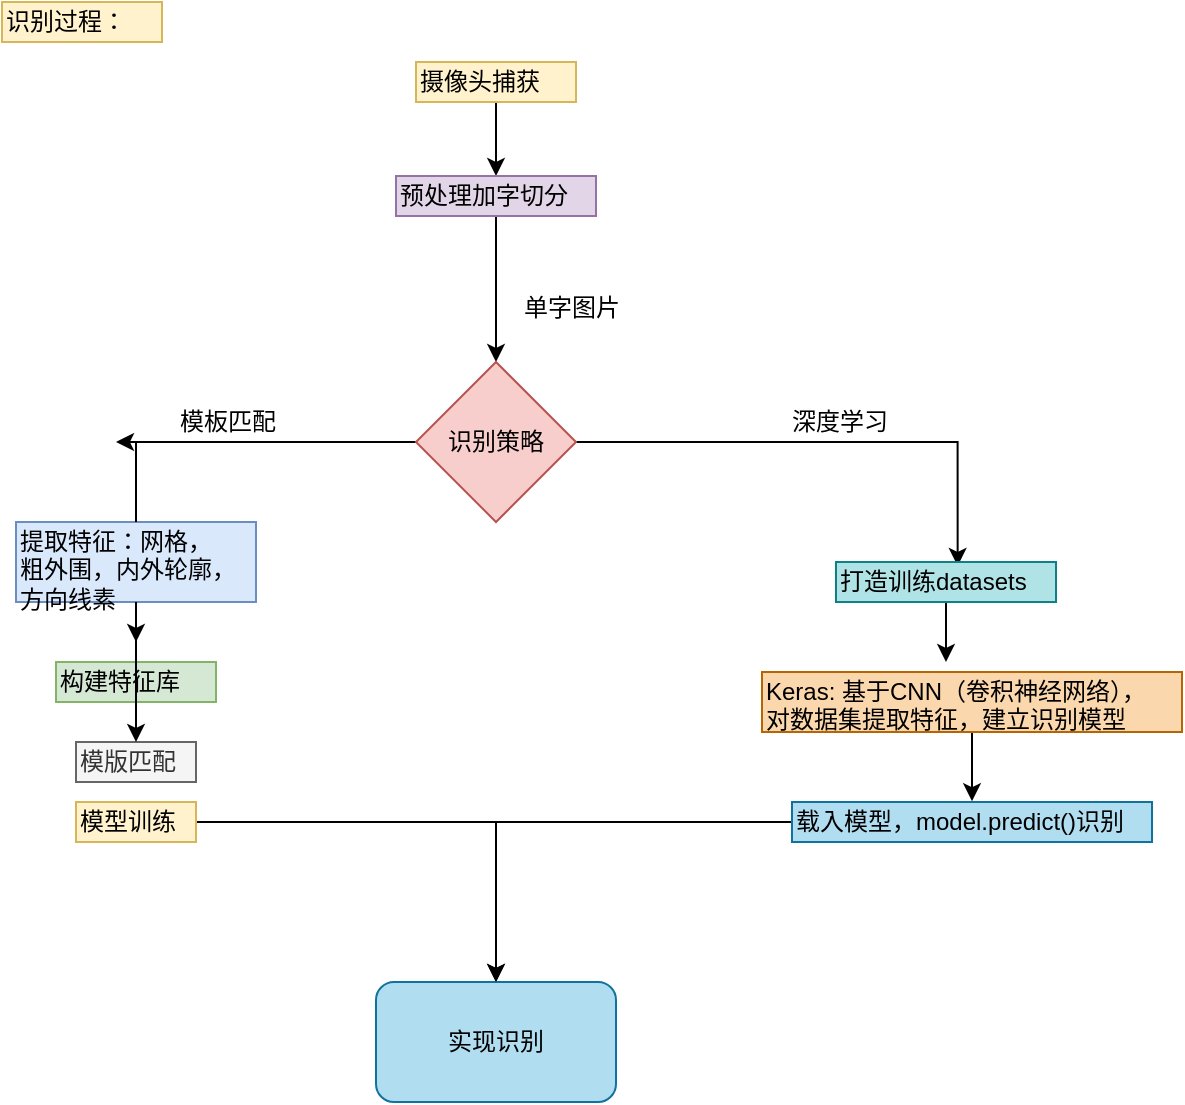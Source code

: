 <mxfile version="10.6.0" type="github"><diagram id="o5NvqqxkmCgT-6YUh0AN" name="Page-1"><mxGraphModel dx="1188" dy="600" grid="1" gridSize="10" guides="1" tooltips="1" connect="1" arrows="1" fold="1" page="1" pageScale="1" pageWidth="827" pageHeight="1169" math="0" shadow="0"><root><mxCell id="0"/><mxCell id="1" parent="0"/><mxCell id="HjL1s92OTvhIIn_Y1z9w-1" value="识别过程：" style="text;html=1;resizable=0;points=[];autosize=1;align=left;verticalAlign=top;spacingTop=-4;fillColor=#fff2cc;strokeColor=#d6b656;" vertex="1" parent="1"><mxGeometry x="33" y="20" width="80" height="20" as="geometry"/></mxCell><mxCell id="HjL1s92OTvhIIn_Y1z9w-4" style="edgeStyle=orthogonalEdgeStyle;rounded=0;orthogonalLoop=1;jettySize=auto;html=1;" edge="1" parent="1" source="HjL1s92OTvhIIn_Y1z9w-2" target="HjL1s92OTvhIIn_Y1z9w-3"><mxGeometry relative="1" as="geometry"/></mxCell><mxCell id="HjL1s92OTvhIIn_Y1z9w-2" value="摄像头捕获" style="text;html=1;resizable=0;points=[];autosize=1;align=left;verticalAlign=top;spacingTop=-4;fillColor=#fff2cc;strokeColor=#d6b656;" vertex="1" parent="1"><mxGeometry x="240" y="50" width="80" height="20" as="geometry"/></mxCell><mxCell id="HjL1s92OTvhIIn_Y1z9w-6" style="edgeStyle=orthogonalEdgeStyle;rounded=0;orthogonalLoop=1;jettySize=auto;html=1;entryX=0.5;entryY=0;entryDx=0;entryDy=0;" edge="1" parent="1" source="HjL1s92OTvhIIn_Y1z9w-3" target="HjL1s92OTvhIIn_Y1z9w-5"><mxGeometry relative="1" as="geometry"/></mxCell><mxCell id="HjL1s92OTvhIIn_Y1z9w-3" value="预处理加字切分" style="text;html=1;resizable=0;points=[];autosize=1;align=left;verticalAlign=top;spacingTop=-4;fillColor=#e1d5e7;strokeColor=#9673a6;" vertex="1" parent="1"><mxGeometry x="230" y="107" width="100" height="20" as="geometry"/></mxCell><mxCell id="HjL1s92OTvhIIn_Y1z9w-7" style="edgeStyle=orthogonalEdgeStyle;rounded=0;orthogonalLoop=1;jettySize=auto;html=1;" edge="1" parent="1" source="HjL1s92OTvhIIn_Y1z9w-8"><mxGeometry relative="1" as="geometry"><mxPoint x="100" y="340" as="targetPoint"/></mxGeometry></mxCell><mxCell id="HjL1s92OTvhIIn_Y1z9w-31" style="edgeStyle=orthogonalEdgeStyle;rounded=0;orthogonalLoop=1;jettySize=auto;html=1;entryX=0.553;entryY=0.1;entryDx=0;entryDy=0;entryPerimeter=0;" edge="1" parent="1" source="HjL1s92OTvhIIn_Y1z9w-5" target="HjL1s92OTvhIIn_Y1z9w-27"><mxGeometry relative="1" as="geometry"/></mxCell><mxCell id="HjL1s92OTvhIIn_Y1z9w-33" style="edgeStyle=orthogonalEdgeStyle;rounded=0;orthogonalLoop=1;jettySize=auto;html=1;" edge="1" parent="1" source="HjL1s92OTvhIIn_Y1z9w-5"><mxGeometry relative="1" as="geometry"><mxPoint x="90" y="240" as="targetPoint"/></mxGeometry></mxCell><mxCell id="HjL1s92OTvhIIn_Y1z9w-5" value="识别策略&lt;br&gt;" style="rhombus;whiteSpace=wrap;html=1;fillColor=#f8cecc;strokeColor=#b85450;" vertex="1" parent="1"><mxGeometry x="240" y="200" width="80" height="80" as="geometry"/></mxCell><mxCell id="HjL1s92OTvhIIn_Y1z9w-11" value="构建特征库" style="text;html=1;resizable=0;points=[];autosize=1;align=left;verticalAlign=top;spacingTop=-4;fillColor=#d5e8d4;strokeColor=#82b366;" vertex="1" parent="1"><mxGeometry x="60" y="350" width="80" height="20" as="geometry"/></mxCell><mxCell id="HjL1s92OTvhIIn_Y1z9w-22" style="edgeStyle=orthogonalEdgeStyle;rounded=0;orthogonalLoop=1;jettySize=auto;html=1;" edge="1" parent="1" source="HjL1s92OTvhIIn_Y1z9w-18" target="HjL1s92OTvhIIn_Y1z9w-23"><mxGeometry relative="1" as="geometry"><mxPoint x="100" y="470" as="targetPoint"/></mxGeometry></mxCell><mxCell id="HjL1s92OTvhIIn_Y1z9w-18" value="模型训练" style="text;html=1;resizable=0;points=[];autosize=1;align=left;verticalAlign=top;spacingTop=-4;fillColor=#fff2cc;strokeColor=#d6b656;" vertex="1" parent="1"><mxGeometry x="70" y="420" width="60" height="20" as="geometry"/></mxCell><mxCell id="HjL1s92OTvhIIn_Y1z9w-8" value="提取特征：网格，&lt;br&gt;粗外围，内外轮廓，&lt;br&gt;方向线素" style="text;html=1;resizable=0;points=[];autosize=1;align=left;verticalAlign=top;spacingTop=-4;fillColor=#dae8fc;strokeColor=#6c8ebf;" vertex="1" parent="1"><mxGeometry x="40" y="280" width="120" height="40" as="geometry"/></mxCell><mxCell id="HjL1s92OTvhIIn_Y1z9w-17" value="模版匹配" style="text;html=1;resizable=0;points=[];autosize=1;align=left;verticalAlign=top;spacingTop=-4;fillColor=#f5f5f5;strokeColor=#666666;fontColor=#333333;" vertex="1" parent="1"><mxGeometry x="70" y="390" width="60" height="20" as="geometry"/></mxCell><mxCell id="HjL1s92OTvhIIn_Y1z9w-21" style="edgeStyle=orthogonalEdgeStyle;rounded=0;orthogonalLoop=1;jettySize=auto;html=1;" edge="1" parent="1" source="HjL1s92OTvhIIn_Y1z9w-8" target="HjL1s92OTvhIIn_Y1z9w-17"><mxGeometry relative="1" as="geometry"><mxPoint x="100" y="420" as="targetPoint"/><mxPoint x="100" y="320" as="sourcePoint"/></mxGeometry></mxCell><mxCell id="HjL1s92OTvhIIn_Y1z9w-23" value="实现识别" style="rounded=1;whiteSpace=wrap;html=1;fillColor=#b1ddf0;strokeColor=#10739e;" vertex="1" parent="1"><mxGeometry x="220" y="510" width="120" height="60" as="geometry"/></mxCell><mxCell id="HjL1s92OTvhIIn_Y1z9w-24" value="模板匹配" style="text;html=1;resizable=0;points=[];autosize=1;align=left;verticalAlign=top;spacingTop=-4;" vertex="1" parent="1"><mxGeometry x="120" y="220" width="60" height="20" as="geometry"/></mxCell><mxCell id="HjL1s92OTvhIIn_Y1z9w-36" style="edgeStyle=orthogonalEdgeStyle;rounded=0;orthogonalLoop=1;jettySize=auto;html=1;entryX=0.5;entryY=-0.02;entryDx=0;entryDy=0;entryPerimeter=0;" edge="1" parent="1" source="HjL1s92OTvhIIn_Y1z9w-26" target="HjL1s92OTvhIIn_Y1z9w-28"><mxGeometry relative="1" as="geometry"/></mxCell><mxCell id="HjL1s92OTvhIIn_Y1z9w-26" value="Keras:&amp;nbsp;基于CNN（卷积神经网络），&lt;br&gt;对数据集提取特征，建立识别模型" style="text;html=1;resizable=0;points=[];autosize=1;align=left;verticalAlign=top;spacingTop=-4;fillColor=#fad7ac;strokeColor=#b46504;" vertex="1" parent="1"><mxGeometry x="413" y="355" width="210" height="30" as="geometry"/></mxCell><mxCell id="HjL1s92OTvhIIn_Y1z9w-35" style="edgeStyle=orthogonalEdgeStyle;rounded=0;orthogonalLoop=1;jettySize=auto;html=1;" edge="1" parent="1" source="HjL1s92OTvhIIn_Y1z9w-27"><mxGeometry relative="1" as="geometry"><mxPoint x="505" y="350" as="targetPoint"/></mxGeometry></mxCell><mxCell id="HjL1s92OTvhIIn_Y1z9w-27" value="打造训练datasets" style="text;html=1;resizable=0;points=[];autosize=1;align=left;verticalAlign=top;spacingTop=-4;fillColor=#b0e3e6;strokeColor=#0e8088;" vertex="1" parent="1"><mxGeometry x="450" y="300" width="110" height="20" as="geometry"/></mxCell><mxCell id="HjL1s92OTvhIIn_Y1z9w-29" style="edgeStyle=orthogonalEdgeStyle;rounded=0;orthogonalLoop=1;jettySize=auto;html=1;entryX=0.5;entryY=0;entryDx=0;entryDy=0;" edge="1" parent="1" source="HjL1s92OTvhIIn_Y1z9w-28" target="HjL1s92OTvhIIn_Y1z9w-23"><mxGeometry relative="1" as="geometry"/></mxCell><mxCell id="HjL1s92OTvhIIn_Y1z9w-28" value="载入模型，model.predict()识别" style="text;html=1;resizable=0;points=[];autosize=1;align=left;verticalAlign=top;spacingTop=-4;fillColor=#b1ddf0;strokeColor=#10739e;" vertex="1" parent="1"><mxGeometry x="428" y="420" width="180" height="20" as="geometry"/></mxCell><mxCell id="HjL1s92OTvhIIn_Y1z9w-30" value="单字图片" style="text;html=1;resizable=0;points=[];autosize=1;align=left;verticalAlign=top;spacingTop=-4;" vertex="1" parent="1"><mxGeometry x="292" y="163" width="60" height="20" as="geometry"/></mxCell><mxCell id="HjL1s92OTvhIIn_Y1z9w-32" value="深度学习" style="text;html=1;resizable=0;points=[];autosize=1;align=left;verticalAlign=top;spacingTop=-4;" vertex="1" parent="1"><mxGeometry x="426" y="220" width="60" height="20" as="geometry"/></mxCell><mxCell id="HjL1s92OTvhIIn_Y1z9w-34" value="" style="endArrow=none;html=1;" edge="1" parent="1" source="HjL1s92OTvhIIn_Y1z9w-8"><mxGeometry width="50" height="50" relative="1" as="geometry"><mxPoint x="70" y="280" as="sourcePoint"/><mxPoint x="100" y="240" as="targetPoint"/><Array as="points"><mxPoint x="100" y="240"/></Array></mxGeometry></mxCell></root></mxGraphModel></diagram></mxfile>